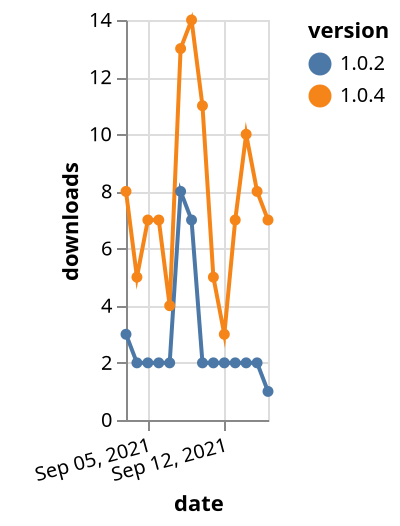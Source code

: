 {"$schema": "https://vega.github.io/schema/vega-lite/v5.json", "description": "A simple bar chart with embedded data.", "data": {"values": [{"date": "2021-09-03", "total": 7912, "delta": 8, "version": "1.0.4"}, {"date": "2021-09-04", "total": 7917, "delta": 5, "version": "1.0.4"}, {"date": "2021-09-05", "total": 7924, "delta": 7, "version": "1.0.4"}, {"date": "2021-09-06", "total": 7931, "delta": 7, "version": "1.0.4"}, {"date": "2021-09-07", "total": 7935, "delta": 4, "version": "1.0.4"}, {"date": "2021-09-08", "total": 7948, "delta": 13, "version": "1.0.4"}, {"date": "2021-09-09", "total": 7962, "delta": 14, "version": "1.0.4"}, {"date": "2021-09-10", "total": 7973, "delta": 11, "version": "1.0.4"}, {"date": "2021-09-11", "total": 7978, "delta": 5, "version": "1.0.4"}, {"date": "2021-09-12", "total": 7981, "delta": 3, "version": "1.0.4"}, {"date": "2021-09-13", "total": 7988, "delta": 7, "version": "1.0.4"}, {"date": "2021-09-14", "total": 7998, "delta": 10, "version": "1.0.4"}, {"date": "2021-09-15", "total": 8006, "delta": 8, "version": "1.0.4"}, {"date": "2021-09-16", "total": 8013, "delta": 7, "version": "1.0.4"}, {"date": "2021-09-03", "total": 4378, "delta": 3, "version": "1.0.2"}, {"date": "2021-09-04", "total": 4380, "delta": 2, "version": "1.0.2"}, {"date": "2021-09-05", "total": 4382, "delta": 2, "version": "1.0.2"}, {"date": "2021-09-06", "total": 4384, "delta": 2, "version": "1.0.2"}, {"date": "2021-09-07", "total": 4386, "delta": 2, "version": "1.0.2"}, {"date": "2021-09-08", "total": 4394, "delta": 8, "version": "1.0.2"}, {"date": "2021-09-09", "total": 4401, "delta": 7, "version": "1.0.2"}, {"date": "2021-09-10", "total": 4403, "delta": 2, "version": "1.0.2"}, {"date": "2021-09-11", "total": 4405, "delta": 2, "version": "1.0.2"}, {"date": "2021-09-12", "total": 4407, "delta": 2, "version": "1.0.2"}, {"date": "2021-09-13", "total": 4409, "delta": 2, "version": "1.0.2"}, {"date": "2021-09-14", "total": 4411, "delta": 2, "version": "1.0.2"}, {"date": "2021-09-15", "total": 4413, "delta": 2, "version": "1.0.2"}, {"date": "2021-09-16", "total": 4414, "delta": 1, "version": "1.0.2"}]}, "width": "container", "mark": {"type": "line", "point": {"filled": true}}, "encoding": {"x": {"field": "date", "type": "temporal", "timeUnit": "yearmonthdate", "title": "date", "axis": {"labelAngle": -15}}, "y": {"field": "delta", "type": "quantitative", "title": "downloads"}, "color": {"field": "version", "type": "nominal"}, "tooltip": {"field": "delta"}}}